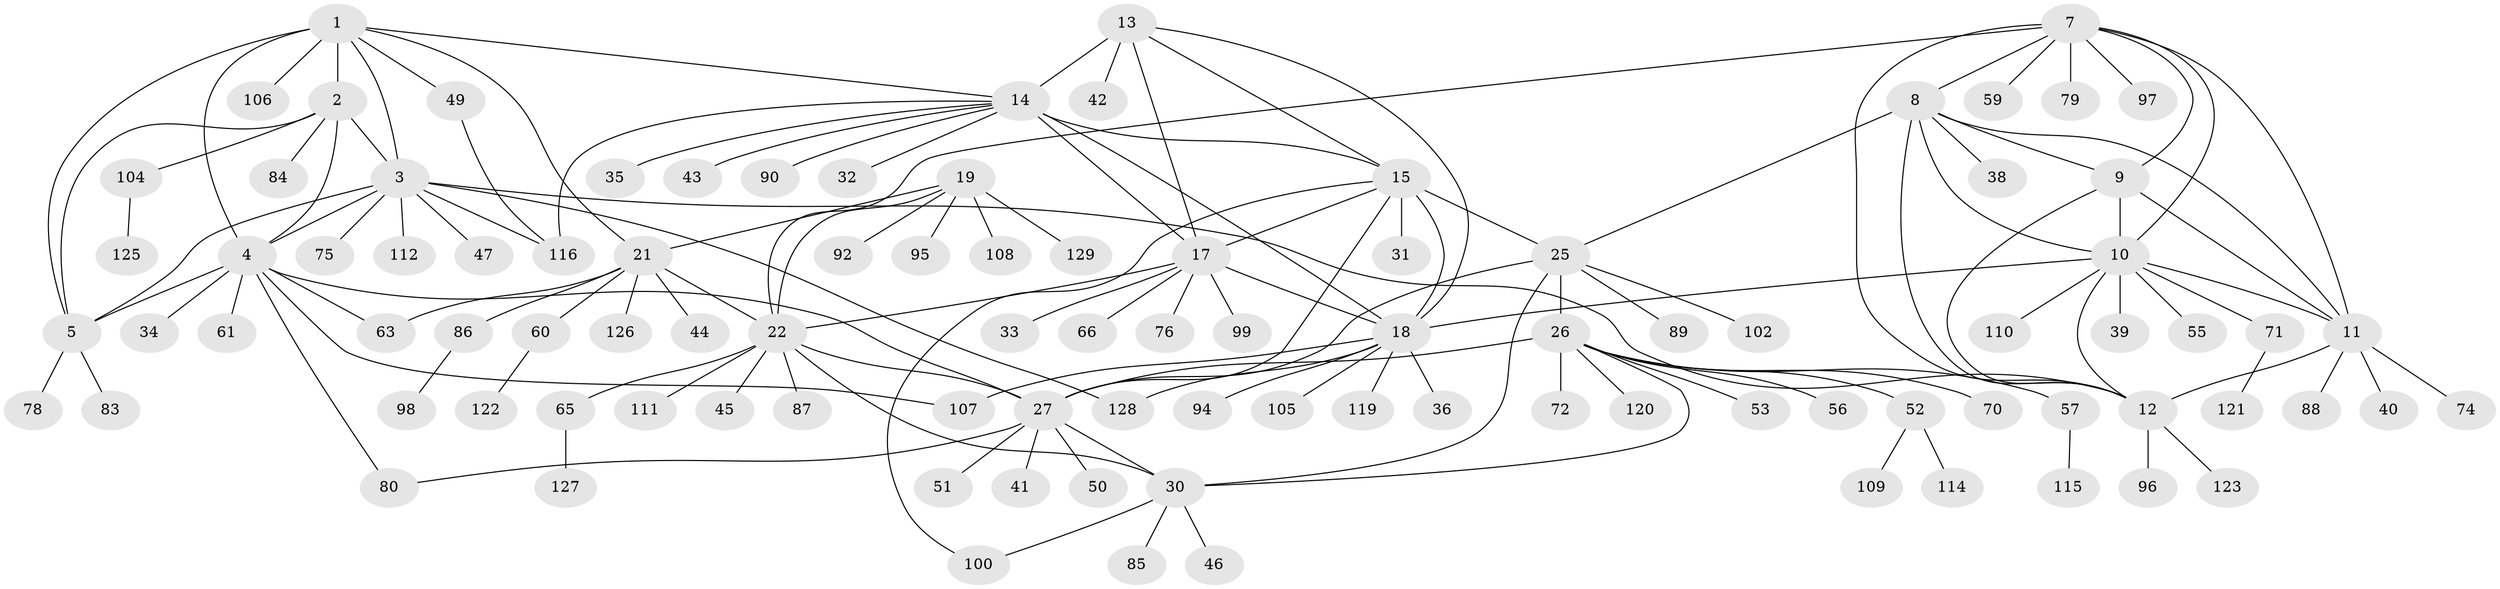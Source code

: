 // original degree distribution, {10: 0.03875968992248062, 8: 0.07751937984496124, 6: 0.023255813953488372, 5: 0.015503875968992248, 11: 0.015503875968992248, 9: 0.023255813953488372, 13: 0.015503875968992248, 7: 0.015503875968992248, 12: 0.007751937984496124, 1: 0.5813953488372093, 2: 0.14728682170542637, 3: 0.031007751937984496, 4: 0.007751937984496124}
// Generated by graph-tools (version 1.1) at 2025/42/03/06/25 10:42:12]
// undirected, 101 vertices, 141 edges
graph export_dot {
graph [start="1"]
  node [color=gray90,style=filled];
  1 [super="+77"];
  2 [super="+118"];
  3 [super="+73"];
  4 [super="+6"];
  5 [super="+37"];
  7 [super="+124"];
  8 [super="+62"];
  9;
  10 [super="+64"];
  11 [super="+54"];
  12 [super="+48"];
  13;
  14 [super="+16"];
  15 [super="+101"];
  17 [super="+68"];
  18 [super="+103"];
  19 [super="+20"];
  21 [super="+23"];
  22 [super="+24"];
  25 [super="+29"];
  26 [super="+82"];
  27 [super="+28"];
  30 [super="+58"];
  31;
  32;
  33;
  34;
  35;
  36;
  38;
  39;
  40;
  41 [super="+69"];
  42;
  43;
  44 [super="+67"];
  45;
  46;
  47;
  49;
  50;
  51;
  52;
  53;
  55;
  56;
  57 [super="+113"];
  59;
  60 [super="+81"];
  61 [super="+91"];
  63;
  65;
  66;
  70;
  71;
  72;
  74;
  75;
  76 [super="+93"];
  78;
  79;
  80;
  83;
  84;
  85;
  86;
  87;
  88;
  89;
  90;
  92;
  94;
  95;
  96;
  97;
  98;
  99;
  100;
  102;
  104;
  105;
  106;
  107;
  108;
  109;
  110;
  111;
  112;
  114;
  115;
  116 [super="+117"];
  119;
  120;
  121;
  122;
  123;
  125;
  126;
  127;
  128;
  129;
  1 -- 2;
  1 -- 3;
  1 -- 4 [weight=2];
  1 -- 5;
  1 -- 21;
  1 -- 49;
  1 -- 106;
  1 -- 14;
  2 -- 3;
  2 -- 4 [weight=2];
  2 -- 5;
  2 -- 84;
  2 -- 104;
  3 -- 4 [weight=2];
  3 -- 5;
  3 -- 12 [weight=2];
  3 -- 47;
  3 -- 75;
  3 -- 112;
  3 -- 116;
  3 -- 128;
  4 -- 5 [weight=2];
  4 -- 27;
  4 -- 34;
  4 -- 63;
  4 -- 80;
  4 -- 107;
  4 -- 61;
  5 -- 78;
  5 -- 83;
  7 -- 8;
  7 -- 9;
  7 -- 10;
  7 -- 11;
  7 -- 12;
  7 -- 22;
  7 -- 59;
  7 -- 79;
  7 -- 97;
  8 -- 9;
  8 -- 10;
  8 -- 11;
  8 -- 12;
  8 -- 38;
  8 -- 25;
  9 -- 10;
  9 -- 11;
  9 -- 12;
  10 -- 11;
  10 -- 12;
  10 -- 18;
  10 -- 39;
  10 -- 55;
  10 -- 71;
  10 -- 110;
  11 -- 12;
  11 -- 40;
  11 -- 88;
  11 -- 74;
  12 -- 96;
  12 -- 123;
  13 -- 14 [weight=2];
  13 -- 15;
  13 -- 17;
  13 -- 18;
  13 -- 42;
  14 -- 15 [weight=2];
  14 -- 17 [weight=2];
  14 -- 18 [weight=2];
  14 -- 32;
  14 -- 35;
  14 -- 43;
  14 -- 116;
  14 -- 90;
  15 -- 17;
  15 -- 18;
  15 -- 31;
  15 -- 100;
  15 -- 27;
  15 -- 25;
  17 -- 18;
  17 -- 22;
  17 -- 33;
  17 -- 66;
  17 -- 76;
  17 -- 99;
  18 -- 36;
  18 -- 94;
  18 -- 105;
  18 -- 107;
  18 -- 119;
  18 -- 128;
  19 -- 21 [weight=4];
  19 -- 22 [weight=4];
  19 -- 95;
  19 -- 108;
  19 -- 129;
  19 -- 92;
  21 -- 22 [weight=4];
  21 -- 44;
  21 -- 63;
  21 -- 86;
  21 -- 60;
  21 -- 126;
  22 -- 45;
  22 -- 87;
  22 -- 65;
  22 -- 27;
  22 -- 111;
  22 -- 30;
  25 -- 26 [weight=2];
  25 -- 27 [weight=4];
  25 -- 30 [weight=2];
  25 -- 89;
  25 -- 102;
  26 -- 27 [weight=2];
  26 -- 30;
  26 -- 52;
  26 -- 53;
  26 -- 56;
  26 -- 57;
  26 -- 70;
  26 -- 72;
  26 -- 120;
  27 -- 30 [weight=2];
  27 -- 41;
  27 -- 50;
  27 -- 51;
  27 -- 80;
  30 -- 46;
  30 -- 85;
  30 -- 100;
  49 -- 116;
  52 -- 109;
  52 -- 114;
  57 -- 115;
  60 -- 122;
  65 -- 127;
  71 -- 121;
  86 -- 98;
  104 -- 125;
}
